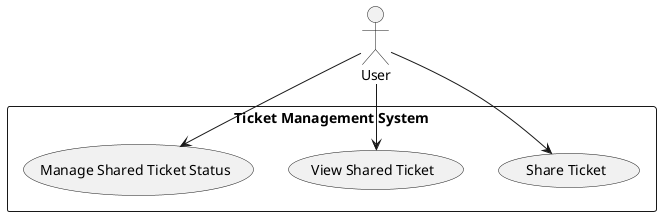 @startuml Ticket Management System Use Cases

' Actors
:User: as user

' Use case packages
rectangle "Ticket Management System" {
  usecase "Share Ticket" as share
  usecase "View Shared Ticket" as view
  usecase "Manage Shared Ticket Status" as status
}

' Relationships
user --> share
user --> view
user --> status

@enduml